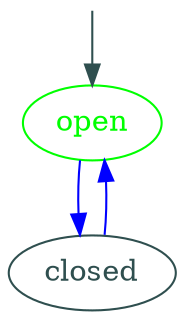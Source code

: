 digraph AccountOpenClosed {

  start [label="", fixedsize="false", width=0, height=0, shape=none];
  start -> open [color=darkslategrey];

  open [color=green, fontcolor=green];

  open -> closed [color=blue];

  closed [color=darkslategrey, fontcolor=darkslategrey];

  closed -> open [color=blue];
}
